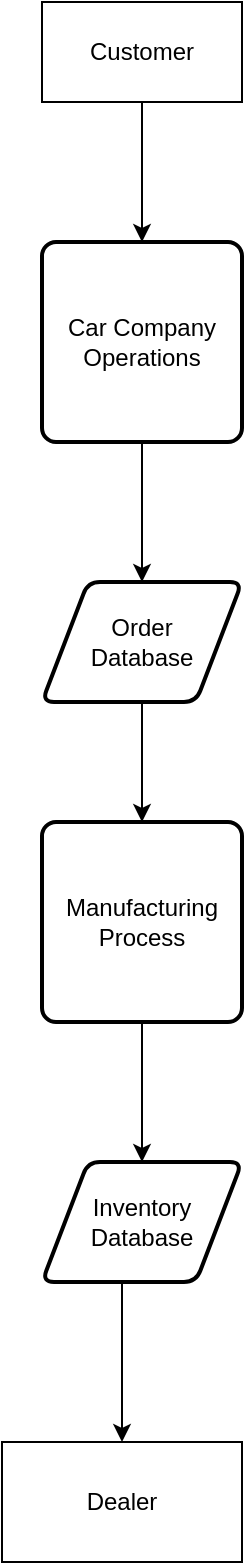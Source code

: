 <mxfile version="21.2.9" type="github">
  <diagram name="Page-1" id="2CGYf4dFEL7RUuFP_PaQ">
    <mxGraphModel dx="1050" dy="573" grid="1" gridSize="10" guides="1" tooltips="1" connect="1" arrows="1" fold="1" page="1" pageScale="1" pageWidth="850" pageHeight="1100" math="0" shadow="0">
      <root>
        <mxCell id="0" />
        <mxCell id="1" parent="0" />
        <mxCell id="TfvtKy7S-rkfr88Wp-pC-7" value="" style="edgeStyle=orthogonalEdgeStyle;rounded=0;orthogonalLoop=1;jettySize=auto;html=1;" edge="1" parent="1" source="TfvtKy7S-rkfr88Wp-pC-2" target="TfvtKy7S-rkfr88Wp-pC-3">
          <mxGeometry relative="1" as="geometry" />
        </mxCell>
        <mxCell id="TfvtKy7S-rkfr88Wp-pC-2" value="Customer" style="html=1;dashed=0;whiteSpace=wrap;" vertex="1" parent="1">
          <mxGeometry x="300" y="30" width="100" height="50" as="geometry" />
        </mxCell>
        <mxCell id="TfvtKy7S-rkfr88Wp-pC-10" value="" style="edgeStyle=orthogonalEdgeStyle;rounded=0;orthogonalLoop=1;jettySize=auto;html=1;" edge="1" parent="1" source="TfvtKy7S-rkfr88Wp-pC-3" target="TfvtKy7S-rkfr88Wp-pC-5">
          <mxGeometry relative="1" as="geometry" />
        </mxCell>
        <mxCell id="TfvtKy7S-rkfr88Wp-pC-3" value="Car Company Operations" style="rounded=1;whiteSpace=wrap;html=1;absoluteArcSize=1;arcSize=14;strokeWidth=2;" vertex="1" parent="1">
          <mxGeometry x="300" y="150" width="100" height="100" as="geometry" />
        </mxCell>
        <mxCell id="TfvtKy7S-rkfr88Wp-pC-12" value="" style="edgeStyle=orthogonalEdgeStyle;rounded=0;orthogonalLoop=1;jettySize=auto;html=1;" edge="1" parent="1" source="TfvtKy7S-rkfr88Wp-pC-5" target="TfvtKy7S-rkfr88Wp-pC-11">
          <mxGeometry relative="1" as="geometry" />
        </mxCell>
        <mxCell id="TfvtKy7S-rkfr88Wp-pC-5" value="Order&lt;br&gt;Database" style="shape=parallelogram;html=1;strokeWidth=2;perimeter=parallelogramPerimeter;whiteSpace=wrap;rounded=1;arcSize=12;size=0.23;" vertex="1" parent="1">
          <mxGeometry x="300" y="320" width="100" height="60" as="geometry" />
        </mxCell>
        <mxCell id="TfvtKy7S-rkfr88Wp-pC-16" value="" style="edgeStyle=orthogonalEdgeStyle;rounded=0;orthogonalLoop=1;jettySize=auto;html=1;" edge="1" parent="1" source="TfvtKy7S-rkfr88Wp-pC-11" target="TfvtKy7S-rkfr88Wp-pC-15">
          <mxGeometry relative="1" as="geometry" />
        </mxCell>
        <mxCell id="TfvtKy7S-rkfr88Wp-pC-11" value="Manufacturing Process" style="rounded=1;whiteSpace=wrap;html=1;absoluteArcSize=1;arcSize=14;strokeWidth=2;" vertex="1" parent="1">
          <mxGeometry x="300" y="440" width="100" height="100" as="geometry" />
        </mxCell>
        <mxCell id="TfvtKy7S-rkfr88Wp-pC-19" style="edgeStyle=orthogonalEdgeStyle;rounded=0;orthogonalLoop=1;jettySize=auto;html=1;exitX=0;exitY=0.5;exitDx=0;exitDy=0;" edge="1" parent="1" source="TfvtKy7S-rkfr88Wp-pC-15" target="TfvtKy7S-rkfr88Wp-pC-17">
          <mxGeometry relative="1" as="geometry">
            <Array as="points">
              <mxPoint x="340" y="640" />
            </Array>
          </mxGeometry>
        </mxCell>
        <mxCell id="TfvtKy7S-rkfr88Wp-pC-15" value="Inventory Database" style="shape=parallelogram;html=1;strokeWidth=2;perimeter=parallelogramPerimeter;whiteSpace=wrap;rounded=1;arcSize=12;size=0.23;" vertex="1" parent="1">
          <mxGeometry x="300" y="610" width="100" height="60" as="geometry" />
        </mxCell>
        <mxCell id="TfvtKy7S-rkfr88Wp-pC-17" value="Dealer" style="rounded=0;whiteSpace=wrap;html=1;" vertex="1" parent="1">
          <mxGeometry x="280" y="750" width="120" height="60" as="geometry" />
        </mxCell>
      </root>
    </mxGraphModel>
  </diagram>
</mxfile>
